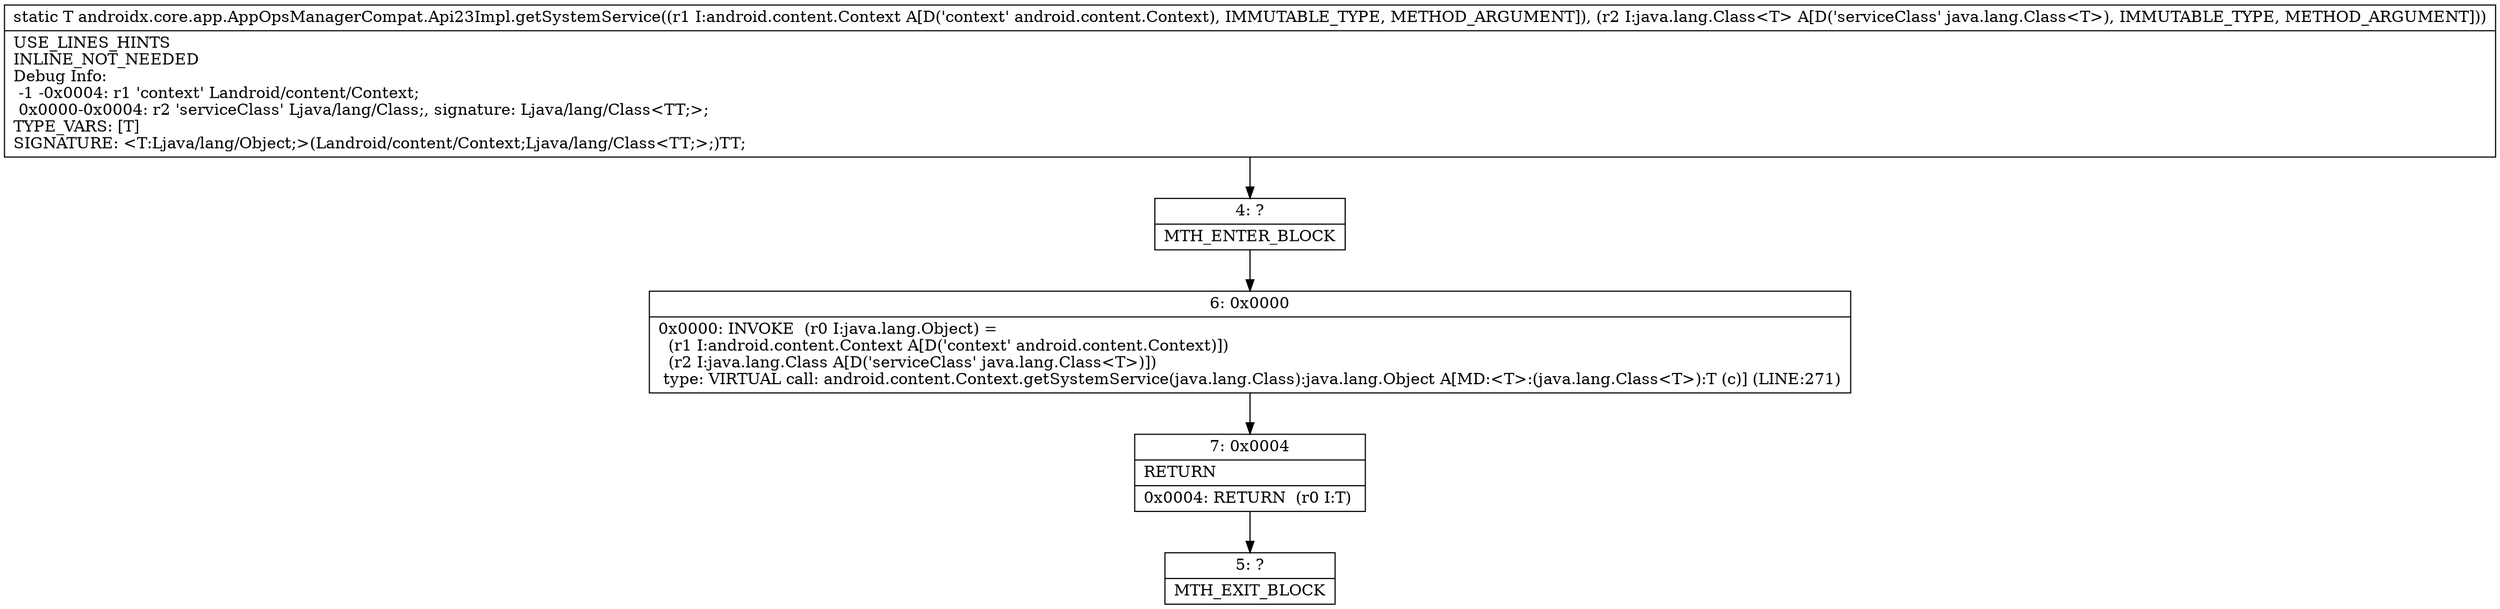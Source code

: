 digraph "CFG forandroidx.core.app.AppOpsManagerCompat.Api23Impl.getSystemService(Landroid\/content\/Context;Ljava\/lang\/Class;)Ljava\/lang\/Object;" {
Node_4 [shape=record,label="{4\:\ ?|MTH_ENTER_BLOCK\l}"];
Node_6 [shape=record,label="{6\:\ 0x0000|0x0000: INVOKE  (r0 I:java.lang.Object) = \l  (r1 I:android.content.Context A[D('context' android.content.Context)])\l  (r2 I:java.lang.Class A[D('serviceClass' java.lang.Class\<T\>)])\l type: VIRTUAL call: android.content.Context.getSystemService(java.lang.Class):java.lang.Object A[MD:\<T\>:(java.lang.Class\<T\>):T (c)] (LINE:271)\l}"];
Node_7 [shape=record,label="{7\:\ 0x0004|RETURN\l|0x0004: RETURN  (r0 I:T) \l}"];
Node_5 [shape=record,label="{5\:\ ?|MTH_EXIT_BLOCK\l}"];
MethodNode[shape=record,label="{static T androidx.core.app.AppOpsManagerCompat.Api23Impl.getSystemService((r1 I:android.content.Context A[D('context' android.content.Context), IMMUTABLE_TYPE, METHOD_ARGUMENT]), (r2 I:java.lang.Class\<T\> A[D('serviceClass' java.lang.Class\<T\>), IMMUTABLE_TYPE, METHOD_ARGUMENT]))  | USE_LINES_HINTS\lINLINE_NOT_NEEDED\lDebug Info:\l  \-1 \-0x0004: r1 'context' Landroid\/content\/Context;\l  0x0000\-0x0004: r2 'serviceClass' Ljava\/lang\/Class;, signature: Ljava\/lang\/Class\<TT;\>;\lTYPE_VARS: [T]\lSIGNATURE: \<T:Ljava\/lang\/Object;\>(Landroid\/content\/Context;Ljava\/lang\/Class\<TT;\>;)TT;\l}"];
MethodNode -> Node_4;Node_4 -> Node_6;
Node_6 -> Node_7;
Node_7 -> Node_5;
}

